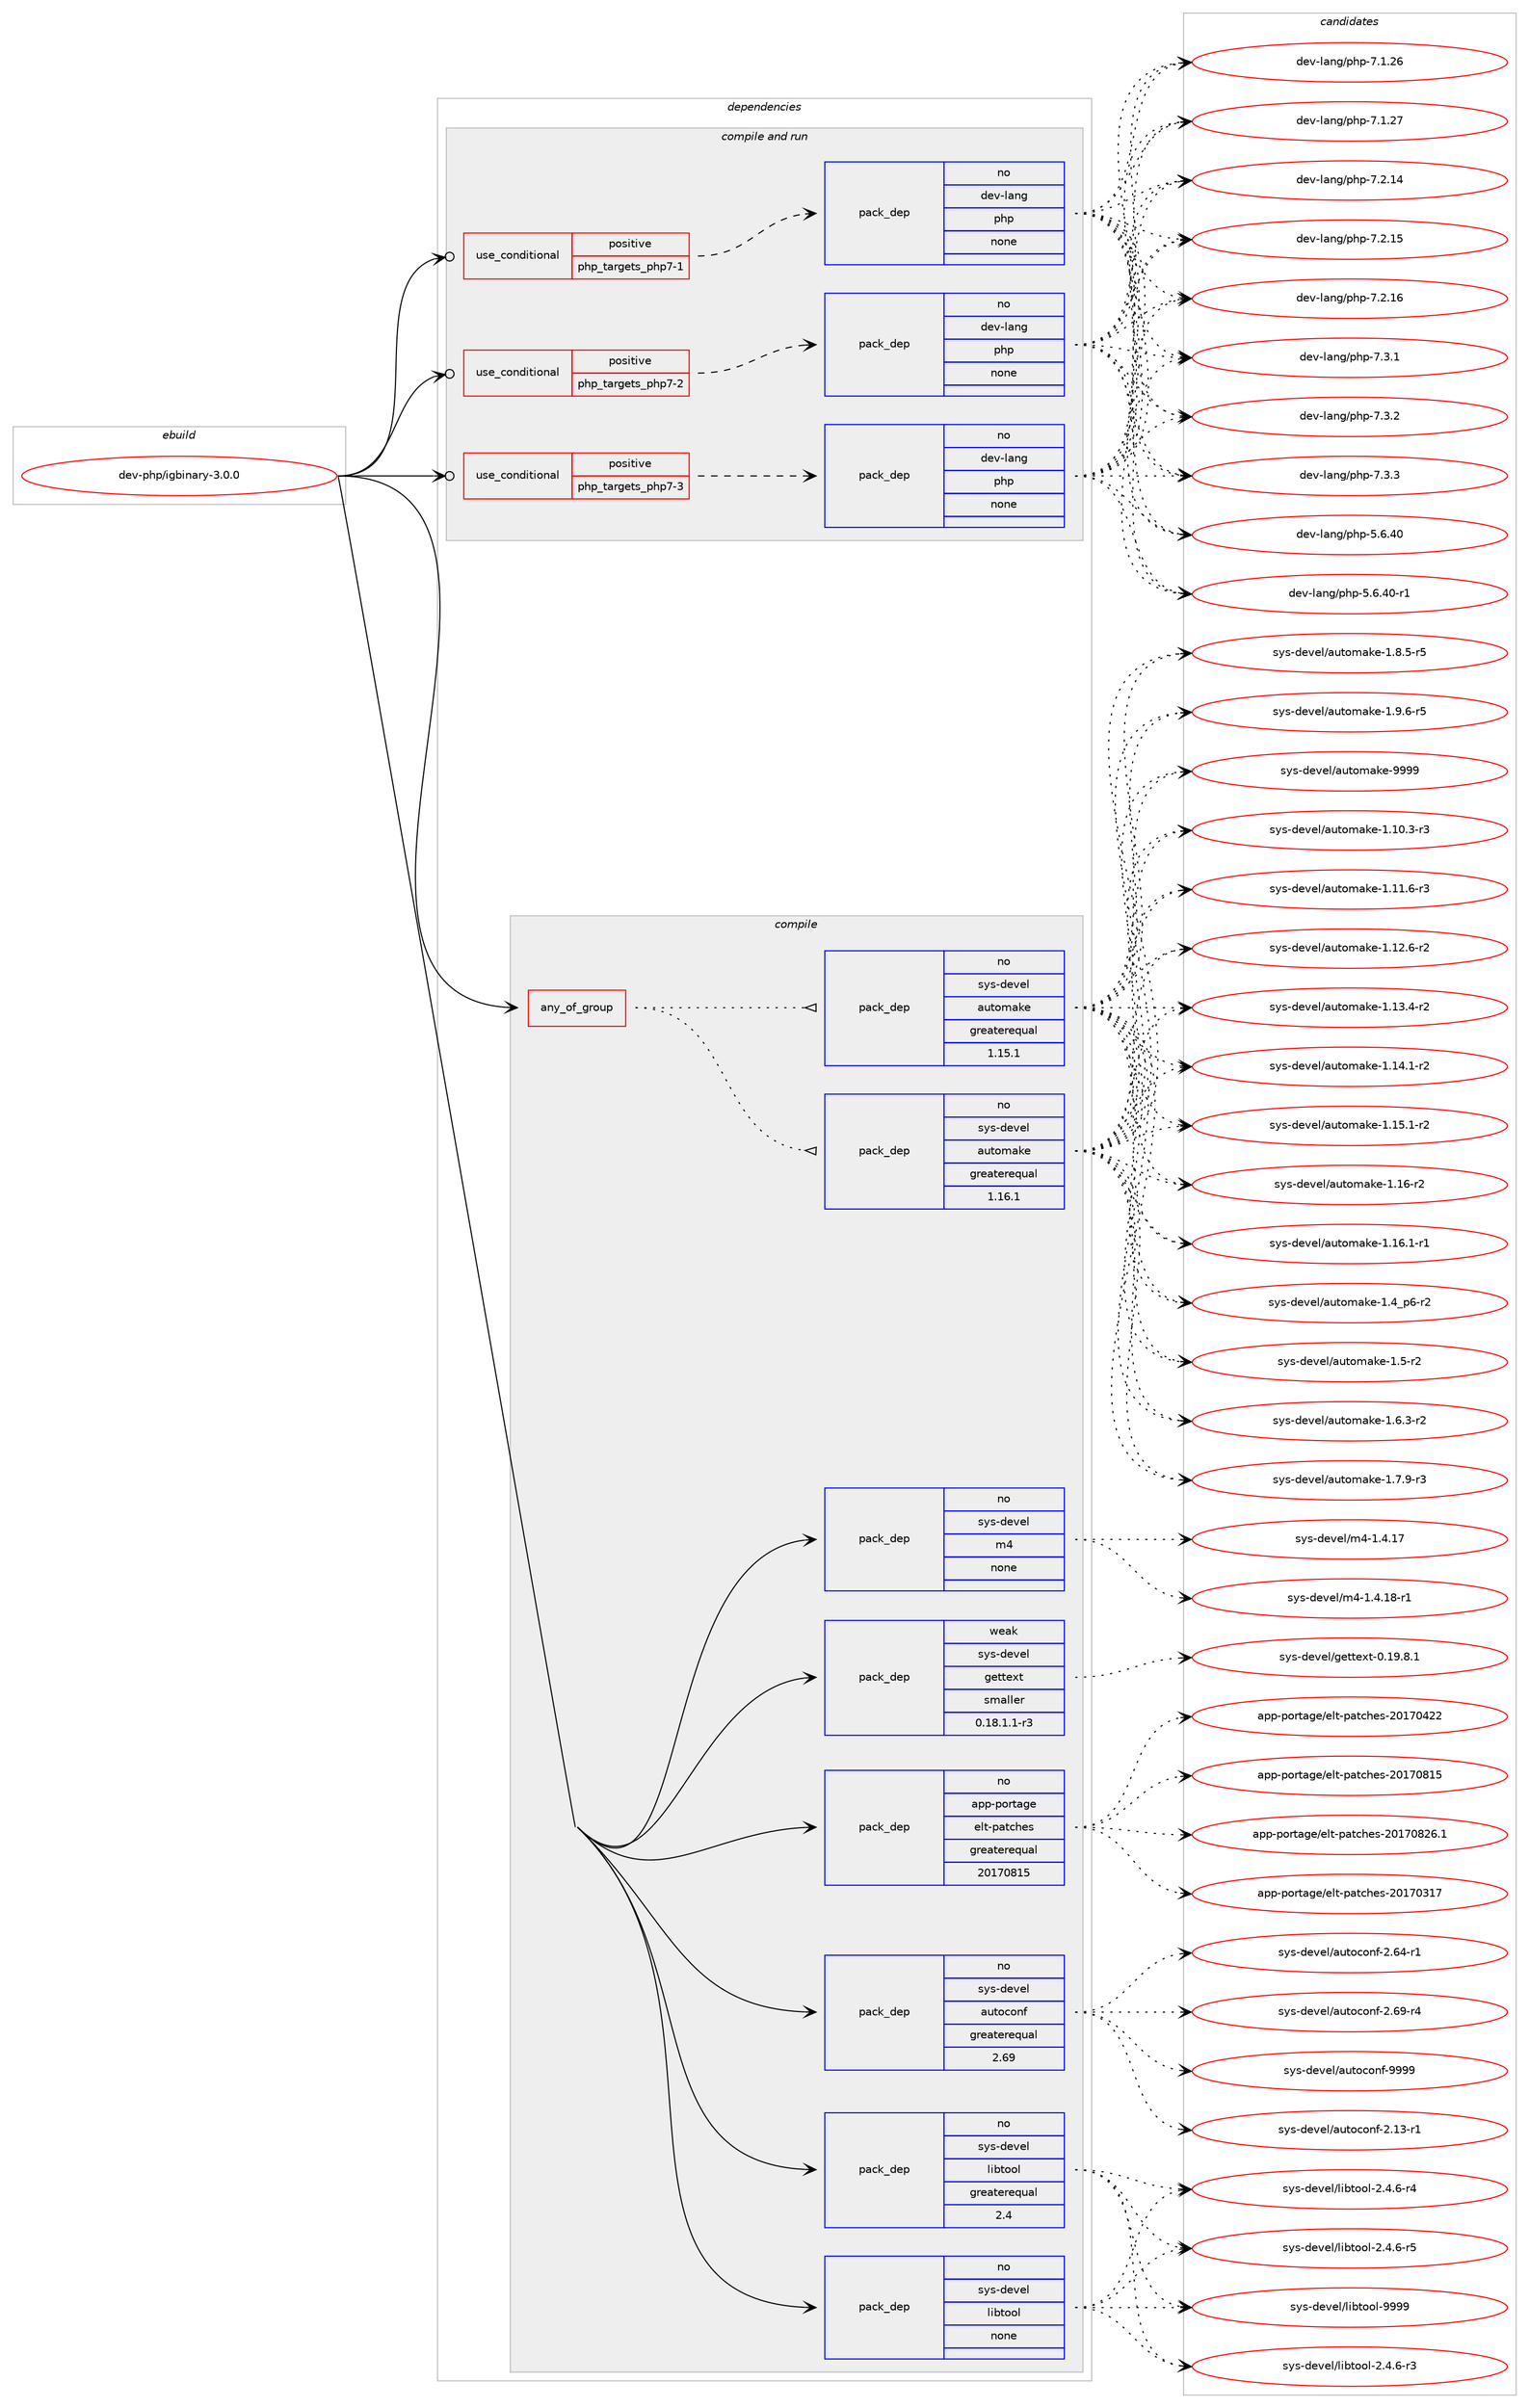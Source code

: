 digraph prolog {

# *************
# Graph options
# *************

newrank=true;
concentrate=true;
compound=true;
graph [rankdir=LR,fontname=Helvetica,fontsize=10,ranksep=1.5];#, ranksep=2.5, nodesep=0.2];
edge  [arrowhead=vee];
node  [fontname=Helvetica,fontsize=10];

# **********
# The ebuild
# **********

subgraph cluster_leftcol {
color=gray;
rank=same;
label=<<i>ebuild</i>>;
id [label="dev-php/igbinary-3.0.0", color=red, width=4, href="../dev-php/igbinary-3.0.0.svg"];
}

# ****************
# The dependencies
# ****************

subgraph cluster_midcol {
color=gray;
label=<<i>dependencies</i>>;
subgraph cluster_compile {
fillcolor="#eeeeee";
style=filled;
label=<<i>compile</i>>;
subgraph any22510 {
dependency1392933 [label=<<TABLE BORDER="0" CELLBORDER="1" CELLSPACING="0" CELLPADDING="4"><TR><TD CELLPADDING="10">any_of_group</TD></TR></TABLE>>, shape=none, color=red];subgraph pack1000548 {
dependency1392934 [label=<<TABLE BORDER="0" CELLBORDER="1" CELLSPACING="0" CELLPADDING="4" WIDTH="220"><TR><TD ROWSPAN="6" CELLPADDING="30">pack_dep</TD></TR><TR><TD WIDTH="110">no</TD></TR><TR><TD>sys-devel</TD></TR><TR><TD>automake</TD></TR><TR><TD>greaterequal</TD></TR><TR><TD>1.16.1</TD></TR></TABLE>>, shape=none, color=blue];
}
dependency1392933:e -> dependency1392934:w [weight=20,style="dotted",arrowhead="oinv"];
subgraph pack1000549 {
dependency1392935 [label=<<TABLE BORDER="0" CELLBORDER="1" CELLSPACING="0" CELLPADDING="4" WIDTH="220"><TR><TD ROWSPAN="6" CELLPADDING="30">pack_dep</TD></TR><TR><TD WIDTH="110">no</TD></TR><TR><TD>sys-devel</TD></TR><TR><TD>automake</TD></TR><TR><TD>greaterequal</TD></TR><TR><TD>1.15.1</TD></TR></TABLE>>, shape=none, color=blue];
}
dependency1392933:e -> dependency1392935:w [weight=20,style="dotted",arrowhead="oinv"];
}
id:e -> dependency1392933:w [weight=20,style="solid",arrowhead="vee"];
subgraph pack1000550 {
dependency1392936 [label=<<TABLE BORDER="0" CELLBORDER="1" CELLSPACING="0" CELLPADDING="4" WIDTH="220"><TR><TD ROWSPAN="6" CELLPADDING="30">pack_dep</TD></TR><TR><TD WIDTH="110">no</TD></TR><TR><TD>app-portage</TD></TR><TR><TD>elt-patches</TD></TR><TR><TD>greaterequal</TD></TR><TR><TD>20170815</TD></TR></TABLE>>, shape=none, color=blue];
}
id:e -> dependency1392936:w [weight=20,style="solid",arrowhead="vee"];
subgraph pack1000551 {
dependency1392937 [label=<<TABLE BORDER="0" CELLBORDER="1" CELLSPACING="0" CELLPADDING="4" WIDTH="220"><TR><TD ROWSPAN="6" CELLPADDING="30">pack_dep</TD></TR><TR><TD WIDTH="110">no</TD></TR><TR><TD>sys-devel</TD></TR><TR><TD>autoconf</TD></TR><TR><TD>greaterequal</TD></TR><TR><TD>2.69</TD></TR></TABLE>>, shape=none, color=blue];
}
id:e -> dependency1392937:w [weight=20,style="solid",arrowhead="vee"];
subgraph pack1000552 {
dependency1392938 [label=<<TABLE BORDER="0" CELLBORDER="1" CELLSPACING="0" CELLPADDING="4" WIDTH="220"><TR><TD ROWSPAN="6" CELLPADDING="30">pack_dep</TD></TR><TR><TD WIDTH="110">no</TD></TR><TR><TD>sys-devel</TD></TR><TR><TD>libtool</TD></TR><TR><TD>greaterequal</TD></TR><TR><TD>2.4</TD></TR></TABLE>>, shape=none, color=blue];
}
id:e -> dependency1392938:w [weight=20,style="solid",arrowhead="vee"];
subgraph pack1000553 {
dependency1392939 [label=<<TABLE BORDER="0" CELLBORDER="1" CELLSPACING="0" CELLPADDING="4" WIDTH="220"><TR><TD ROWSPAN="6" CELLPADDING="30">pack_dep</TD></TR><TR><TD WIDTH="110">no</TD></TR><TR><TD>sys-devel</TD></TR><TR><TD>libtool</TD></TR><TR><TD>none</TD></TR><TR><TD></TD></TR></TABLE>>, shape=none, color=blue];
}
id:e -> dependency1392939:w [weight=20,style="solid",arrowhead="vee"];
subgraph pack1000554 {
dependency1392940 [label=<<TABLE BORDER="0" CELLBORDER="1" CELLSPACING="0" CELLPADDING="4" WIDTH="220"><TR><TD ROWSPAN="6" CELLPADDING="30">pack_dep</TD></TR><TR><TD WIDTH="110">no</TD></TR><TR><TD>sys-devel</TD></TR><TR><TD>m4</TD></TR><TR><TD>none</TD></TR><TR><TD></TD></TR></TABLE>>, shape=none, color=blue];
}
id:e -> dependency1392940:w [weight=20,style="solid",arrowhead="vee"];
subgraph pack1000555 {
dependency1392941 [label=<<TABLE BORDER="0" CELLBORDER="1" CELLSPACING="0" CELLPADDING="4" WIDTH="220"><TR><TD ROWSPAN="6" CELLPADDING="30">pack_dep</TD></TR><TR><TD WIDTH="110">weak</TD></TR><TR><TD>sys-devel</TD></TR><TR><TD>gettext</TD></TR><TR><TD>smaller</TD></TR><TR><TD>0.18.1.1-r3</TD></TR></TABLE>>, shape=none, color=blue];
}
id:e -> dependency1392941:w [weight=20,style="solid",arrowhead="vee"];
}
subgraph cluster_compileandrun {
fillcolor="#eeeeee";
style=filled;
label=<<i>compile and run</i>>;
subgraph cond369310 {
dependency1392942 [label=<<TABLE BORDER="0" CELLBORDER="1" CELLSPACING="0" CELLPADDING="4"><TR><TD ROWSPAN="3" CELLPADDING="10">use_conditional</TD></TR><TR><TD>positive</TD></TR><TR><TD>php_targets_php7-1</TD></TR></TABLE>>, shape=none, color=red];
subgraph pack1000556 {
dependency1392943 [label=<<TABLE BORDER="0" CELLBORDER="1" CELLSPACING="0" CELLPADDING="4" WIDTH="220"><TR><TD ROWSPAN="6" CELLPADDING="30">pack_dep</TD></TR><TR><TD WIDTH="110">no</TD></TR><TR><TD>dev-lang</TD></TR><TR><TD>php</TD></TR><TR><TD>none</TD></TR><TR><TD></TD></TR></TABLE>>, shape=none, color=blue];
}
dependency1392942:e -> dependency1392943:w [weight=20,style="dashed",arrowhead="vee"];
}
id:e -> dependency1392942:w [weight=20,style="solid",arrowhead="odotvee"];
subgraph cond369311 {
dependency1392944 [label=<<TABLE BORDER="0" CELLBORDER="1" CELLSPACING="0" CELLPADDING="4"><TR><TD ROWSPAN="3" CELLPADDING="10">use_conditional</TD></TR><TR><TD>positive</TD></TR><TR><TD>php_targets_php7-2</TD></TR></TABLE>>, shape=none, color=red];
subgraph pack1000557 {
dependency1392945 [label=<<TABLE BORDER="0" CELLBORDER="1" CELLSPACING="0" CELLPADDING="4" WIDTH="220"><TR><TD ROWSPAN="6" CELLPADDING="30">pack_dep</TD></TR><TR><TD WIDTH="110">no</TD></TR><TR><TD>dev-lang</TD></TR><TR><TD>php</TD></TR><TR><TD>none</TD></TR><TR><TD></TD></TR></TABLE>>, shape=none, color=blue];
}
dependency1392944:e -> dependency1392945:w [weight=20,style="dashed",arrowhead="vee"];
}
id:e -> dependency1392944:w [weight=20,style="solid",arrowhead="odotvee"];
subgraph cond369312 {
dependency1392946 [label=<<TABLE BORDER="0" CELLBORDER="1" CELLSPACING="0" CELLPADDING="4"><TR><TD ROWSPAN="3" CELLPADDING="10">use_conditional</TD></TR><TR><TD>positive</TD></TR><TR><TD>php_targets_php7-3</TD></TR></TABLE>>, shape=none, color=red];
subgraph pack1000558 {
dependency1392947 [label=<<TABLE BORDER="0" CELLBORDER="1" CELLSPACING="0" CELLPADDING="4" WIDTH="220"><TR><TD ROWSPAN="6" CELLPADDING="30">pack_dep</TD></TR><TR><TD WIDTH="110">no</TD></TR><TR><TD>dev-lang</TD></TR><TR><TD>php</TD></TR><TR><TD>none</TD></TR><TR><TD></TD></TR></TABLE>>, shape=none, color=blue];
}
dependency1392946:e -> dependency1392947:w [weight=20,style="dashed",arrowhead="vee"];
}
id:e -> dependency1392946:w [weight=20,style="solid",arrowhead="odotvee"];
}
subgraph cluster_run {
fillcolor="#eeeeee";
style=filled;
label=<<i>run</i>>;
}
}

# **************
# The candidates
# **************

subgraph cluster_choices {
rank=same;
color=gray;
label=<<i>candidates</i>>;

subgraph choice1000548 {
color=black;
nodesep=1;
choice11512111545100101118101108479711711611110997107101454946494846514511451 [label="sys-devel/automake-1.10.3-r3", color=red, width=4,href="../sys-devel/automake-1.10.3-r3.svg"];
choice11512111545100101118101108479711711611110997107101454946494946544511451 [label="sys-devel/automake-1.11.6-r3", color=red, width=4,href="../sys-devel/automake-1.11.6-r3.svg"];
choice11512111545100101118101108479711711611110997107101454946495046544511450 [label="sys-devel/automake-1.12.6-r2", color=red, width=4,href="../sys-devel/automake-1.12.6-r2.svg"];
choice11512111545100101118101108479711711611110997107101454946495146524511450 [label="sys-devel/automake-1.13.4-r2", color=red, width=4,href="../sys-devel/automake-1.13.4-r2.svg"];
choice11512111545100101118101108479711711611110997107101454946495246494511450 [label="sys-devel/automake-1.14.1-r2", color=red, width=4,href="../sys-devel/automake-1.14.1-r2.svg"];
choice11512111545100101118101108479711711611110997107101454946495346494511450 [label="sys-devel/automake-1.15.1-r2", color=red, width=4,href="../sys-devel/automake-1.15.1-r2.svg"];
choice1151211154510010111810110847971171161111099710710145494649544511450 [label="sys-devel/automake-1.16-r2", color=red, width=4,href="../sys-devel/automake-1.16-r2.svg"];
choice11512111545100101118101108479711711611110997107101454946495446494511449 [label="sys-devel/automake-1.16.1-r1", color=red, width=4,href="../sys-devel/automake-1.16.1-r1.svg"];
choice115121115451001011181011084797117116111109971071014549465295112544511450 [label="sys-devel/automake-1.4_p6-r2", color=red, width=4,href="../sys-devel/automake-1.4_p6-r2.svg"];
choice11512111545100101118101108479711711611110997107101454946534511450 [label="sys-devel/automake-1.5-r2", color=red, width=4,href="../sys-devel/automake-1.5-r2.svg"];
choice115121115451001011181011084797117116111109971071014549465446514511450 [label="sys-devel/automake-1.6.3-r2", color=red, width=4,href="../sys-devel/automake-1.6.3-r2.svg"];
choice115121115451001011181011084797117116111109971071014549465546574511451 [label="sys-devel/automake-1.7.9-r3", color=red, width=4,href="../sys-devel/automake-1.7.9-r3.svg"];
choice115121115451001011181011084797117116111109971071014549465646534511453 [label="sys-devel/automake-1.8.5-r5", color=red, width=4,href="../sys-devel/automake-1.8.5-r5.svg"];
choice115121115451001011181011084797117116111109971071014549465746544511453 [label="sys-devel/automake-1.9.6-r5", color=red, width=4,href="../sys-devel/automake-1.9.6-r5.svg"];
choice115121115451001011181011084797117116111109971071014557575757 [label="sys-devel/automake-9999", color=red, width=4,href="../sys-devel/automake-9999.svg"];
dependency1392934:e -> choice11512111545100101118101108479711711611110997107101454946494846514511451:w [style=dotted,weight="100"];
dependency1392934:e -> choice11512111545100101118101108479711711611110997107101454946494946544511451:w [style=dotted,weight="100"];
dependency1392934:e -> choice11512111545100101118101108479711711611110997107101454946495046544511450:w [style=dotted,weight="100"];
dependency1392934:e -> choice11512111545100101118101108479711711611110997107101454946495146524511450:w [style=dotted,weight="100"];
dependency1392934:e -> choice11512111545100101118101108479711711611110997107101454946495246494511450:w [style=dotted,weight="100"];
dependency1392934:e -> choice11512111545100101118101108479711711611110997107101454946495346494511450:w [style=dotted,weight="100"];
dependency1392934:e -> choice1151211154510010111810110847971171161111099710710145494649544511450:w [style=dotted,weight="100"];
dependency1392934:e -> choice11512111545100101118101108479711711611110997107101454946495446494511449:w [style=dotted,weight="100"];
dependency1392934:e -> choice115121115451001011181011084797117116111109971071014549465295112544511450:w [style=dotted,weight="100"];
dependency1392934:e -> choice11512111545100101118101108479711711611110997107101454946534511450:w [style=dotted,weight="100"];
dependency1392934:e -> choice115121115451001011181011084797117116111109971071014549465446514511450:w [style=dotted,weight="100"];
dependency1392934:e -> choice115121115451001011181011084797117116111109971071014549465546574511451:w [style=dotted,weight="100"];
dependency1392934:e -> choice115121115451001011181011084797117116111109971071014549465646534511453:w [style=dotted,weight="100"];
dependency1392934:e -> choice115121115451001011181011084797117116111109971071014549465746544511453:w [style=dotted,weight="100"];
dependency1392934:e -> choice115121115451001011181011084797117116111109971071014557575757:w [style=dotted,weight="100"];
}
subgraph choice1000549 {
color=black;
nodesep=1;
choice11512111545100101118101108479711711611110997107101454946494846514511451 [label="sys-devel/automake-1.10.3-r3", color=red, width=4,href="../sys-devel/automake-1.10.3-r3.svg"];
choice11512111545100101118101108479711711611110997107101454946494946544511451 [label="sys-devel/automake-1.11.6-r3", color=red, width=4,href="../sys-devel/automake-1.11.6-r3.svg"];
choice11512111545100101118101108479711711611110997107101454946495046544511450 [label="sys-devel/automake-1.12.6-r2", color=red, width=4,href="../sys-devel/automake-1.12.6-r2.svg"];
choice11512111545100101118101108479711711611110997107101454946495146524511450 [label="sys-devel/automake-1.13.4-r2", color=red, width=4,href="../sys-devel/automake-1.13.4-r2.svg"];
choice11512111545100101118101108479711711611110997107101454946495246494511450 [label="sys-devel/automake-1.14.1-r2", color=red, width=4,href="../sys-devel/automake-1.14.1-r2.svg"];
choice11512111545100101118101108479711711611110997107101454946495346494511450 [label="sys-devel/automake-1.15.1-r2", color=red, width=4,href="../sys-devel/automake-1.15.1-r2.svg"];
choice1151211154510010111810110847971171161111099710710145494649544511450 [label="sys-devel/automake-1.16-r2", color=red, width=4,href="../sys-devel/automake-1.16-r2.svg"];
choice11512111545100101118101108479711711611110997107101454946495446494511449 [label="sys-devel/automake-1.16.1-r1", color=red, width=4,href="../sys-devel/automake-1.16.1-r1.svg"];
choice115121115451001011181011084797117116111109971071014549465295112544511450 [label="sys-devel/automake-1.4_p6-r2", color=red, width=4,href="../sys-devel/automake-1.4_p6-r2.svg"];
choice11512111545100101118101108479711711611110997107101454946534511450 [label="sys-devel/automake-1.5-r2", color=red, width=4,href="../sys-devel/automake-1.5-r2.svg"];
choice115121115451001011181011084797117116111109971071014549465446514511450 [label="sys-devel/automake-1.6.3-r2", color=red, width=4,href="../sys-devel/automake-1.6.3-r2.svg"];
choice115121115451001011181011084797117116111109971071014549465546574511451 [label="sys-devel/automake-1.7.9-r3", color=red, width=4,href="../sys-devel/automake-1.7.9-r3.svg"];
choice115121115451001011181011084797117116111109971071014549465646534511453 [label="sys-devel/automake-1.8.5-r5", color=red, width=4,href="../sys-devel/automake-1.8.5-r5.svg"];
choice115121115451001011181011084797117116111109971071014549465746544511453 [label="sys-devel/automake-1.9.6-r5", color=red, width=4,href="../sys-devel/automake-1.9.6-r5.svg"];
choice115121115451001011181011084797117116111109971071014557575757 [label="sys-devel/automake-9999", color=red, width=4,href="../sys-devel/automake-9999.svg"];
dependency1392935:e -> choice11512111545100101118101108479711711611110997107101454946494846514511451:w [style=dotted,weight="100"];
dependency1392935:e -> choice11512111545100101118101108479711711611110997107101454946494946544511451:w [style=dotted,weight="100"];
dependency1392935:e -> choice11512111545100101118101108479711711611110997107101454946495046544511450:w [style=dotted,weight="100"];
dependency1392935:e -> choice11512111545100101118101108479711711611110997107101454946495146524511450:w [style=dotted,weight="100"];
dependency1392935:e -> choice11512111545100101118101108479711711611110997107101454946495246494511450:w [style=dotted,weight="100"];
dependency1392935:e -> choice11512111545100101118101108479711711611110997107101454946495346494511450:w [style=dotted,weight="100"];
dependency1392935:e -> choice1151211154510010111810110847971171161111099710710145494649544511450:w [style=dotted,weight="100"];
dependency1392935:e -> choice11512111545100101118101108479711711611110997107101454946495446494511449:w [style=dotted,weight="100"];
dependency1392935:e -> choice115121115451001011181011084797117116111109971071014549465295112544511450:w [style=dotted,weight="100"];
dependency1392935:e -> choice11512111545100101118101108479711711611110997107101454946534511450:w [style=dotted,weight="100"];
dependency1392935:e -> choice115121115451001011181011084797117116111109971071014549465446514511450:w [style=dotted,weight="100"];
dependency1392935:e -> choice115121115451001011181011084797117116111109971071014549465546574511451:w [style=dotted,weight="100"];
dependency1392935:e -> choice115121115451001011181011084797117116111109971071014549465646534511453:w [style=dotted,weight="100"];
dependency1392935:e -> choice115121115451001011181011084797117116111109971071014549465746544511453:w [style=dotted,weight="100"];
dependency1392935:e -> choice115121115451001011181011084797117116111109971071014557575757:w [style=dotted,weight="100"];
}
subgraph choice1000550 {
color=black;
nodesep=1;
choice97112112451121111141169710310147101108116451129711699104101115455048495548514955 [label="app-portage/elt-patches-20170317", color=red, width=4,href="../app-portage/elt-patches-20170317.svg"];
choice97112112451121111141169710310147101108116451129711699104101115455048495548525050 [label="app-portage/elt-patches-20170422", color=red, width=4,href="../app-portage/elt-patches-20170422.svg"];
choice97112112451121111141169710310147101108116451129711699104101115455048495548564953 [label="app-portage/elt-patches-20170815", color=red, width=4,href="../app-portage/elt-patches-20170815.svg"];
choice971121124511211111411697103101471011081164511297116991041011154550484955485650544649 [label="app-portage/elt-patches-20170826.1", color=red, width=4,href="../app-portage/elt-patches-20170826.1.svg"];
dependency1392936:e -> choice97112112451121111141169710310147101108116451129711699104101115455048495548514955:w [style=dotted,weight="100"];
dependency1392936:e -> choice97112112451121111141169710310147101108116451129711699104101115455048495548525050:w [style=dotted,weight="100"];
dependency1392936:e -> choice97112112451121111141169710310147101108116451129711699104101115455048495548564953:w [style=dotted,weight="100"];
dependency1392936:e -> choice971121124511211111411697103101471011081164511297116991041011154550484955485650544649:w [style=dotted,weight="100"];
}
subgraph choice1000551 {
color=black;
nodesep=1;
choice1151211154510010111810110847971171161119911111010245504649514511449 [label="sys-devel/autoconf-2.13-r1", color=red, width=4,href="../sys-devel/autoconf-2.13-r1.svg"];
choice1151211154510010111810110847971171161119911111010245504654524511449 [label="sys-devel/autoconf-2.64-r1", color=red, width=4,href="../sys-devel/autoconf-2.64-r1.svg"];
choice1151211154510010111810110847971171161119911111010245504654574511452 [label="sys-devel/autoconf-2.69-r4", color=red, width=4,href="../sys-devel/autoconf-2.69-r4.svg"];
choice115121115451001011181011084797117116111991111101024557575757 [label="sys-devel/autoconf-9999", color=red, width=4,href="../sys-devel/autoconf-9999.svg"];
dependency1392937:e -> choice1151211154510010111810110847971171161119911111010245504649514511449:w [style=dotted,weight="100"];
dependency1392937:e -> choice1151211154510010111810110847971171161119911111010245504654524511449:w [style=dotted,weight="100"];
dependency1392937:e -> choice1151211154510010111810110847971171161119911111010245504654574511452:w [style=dotted,weight="100"];
dependency1392937:e -> choice115121115451001011181011084797117116111991111101024557575757:w [style=dotted,weight="100"];
}
subgraph choice1000552 {
color=black;
nodesep=1;
choice1151211154510010111810110847108105981161111111084550465246544511451 [label="sys-devel/libtool-2.4.6-r3", color=red, width=4,href="../sys-devel/libtool-2.4.6-r3.svg"];
choice1151211154510010111810110847108105981161111111084550465246544511452 [label="sys-devel/libtool-2.4.6-r4", color=red, width=4,href="../sys-devel/libtool-2.4.6-r4.svg"];
choice1151211154510010111810110847108105981161111111084550465246544511453 [label="sys-devel/libtool-2.4.6-r5", color=red, width=4,href="../sys-devel/libtool-2.4.6-r5.svg"];
choice1151211154510010111810110847108105981161111111084557575757 [label="sys-devel/libtool-9999", color=red, width=4,href="../sys-devel/libtool-9999.svg"];
dependency1392938:e -> choice1151211154510010111810110847108105981161111111084550465246544511451:w [style=dotted,weight="100"];
dependency1392938:e -> choice1151211154510010111810110847108105981161111111084550465246544511452:w [style=dotted,weight="100"];
dependency1392938:e -> choice1151211154510010111810110847108105981161111111084550465246544511453:w [style=dotted,weight="100"];
dependency1392938:e -> choice1151211154510010111810110847108105981161111111084557575757:w [style=dotted,weight="100"];
}
subgraph choice1000553 {
color=black;
nodesep=1;
choice1151211154510010111810110847108105981161111111084550465246544511451 [label="sys-devel/libtool-2.4.6-r3", color=red, width=4,href="../sys-devel/libtool-2.4.6-r3.svg"];
choice1151211154510010111810110847108105981161111111084550465246544511452 [label="sys-devel/libtool-2.4.6-r4", color=red, width=4,href="../sys-devel/libtool-2.4.6-r4.svg"];
choice1151211154510010111810110847108105981161111111084550465246544511453 [label="sys-devel/libtool-2.4.6-r5", color=red, width=4,href="../sys-devel/libtool-2.4.6-r5.svg"];
choice1151211154510010111810110847108105981161111111084557575757 [label="sys-devel/libtool-9999", color=red, width=4,href="../sys-devel/libtool-9999.svg"];
dependency1392939:e -> choice1151211154510010111810110847108105981161111111084550465246544511451:w [style=dotted,weight="100"];
dependency1392939:e -> choice1151211154510010111810110847108105981161111111084550465246544511452:w [style=dotted,weight="100"];
dependency1392939:e -> choice1151211154510010111810110847108105981161111111084550465246544511453:w [style=dotted,weight="100"];
dependency1392939:e -> choice1151211154510010111810110847108105981161111111084557575757:w [style=dotted,weight="100"];
}
subgraph choice1000554 {
color=black;
nodesep=1;
choice11512111545100101118101108471095245494652464955 [label="sys-devel/m4-1.4.17", color=red, width=4,href="../sys-devel/m4-1.4.17.svg"];
choice115121115451001011181011084710952454946524649564511449 [label="sys-devel/m4-1.4.18-r1", color=red, width=4,href="../sys-devel/m4-1.4.18-r1.svg"];
dependency1392940:e -> choice11512111545100101118101108471095245494652464955:w [style=dotted,weight="100"];
dependency1392940:e -> choice115121115451001011181011084710952454946524649564511449:w [style=dotted,weight="100"];
}
subgraph choice1000555 {
color=black;
nodesep=1;
choice1151211154510010111810110847103101116116101120116454846495746564649 [label="sys-devel/gettext-0.19.8.1", color=red, width=4,href="../sys-devel/gettext-0.19.8.1.svg"];
dependency1392941:e -> choice1151211154510010111810110847103101116116101120116454846495746564649:w [style=dotted,weight="100"];
}
subgraph choice1000556 {
color=black;
nodesep=1;
choice10010111845108971101034711210411245534654465248 [label="dev-lang/php-5.6.40", color=red, width=4,href="../dev-lang/php-5.6.40.svg"];
choice100101118451089711010347112104112455346544652484511449 [label="dev-lang/php-5.6.40-r1", color=red, width=4,href="../dev-lang/php-5.6.40-r1.svg"];
choice10010111845108971101034711210411245554649465054 [label="dev-lang/php-7.1.26", color=red, width=4,href="../dev-lang/php-7.1.26.svg"];
choice10010111845108971101034711210411245554649465055 [label="dev-lang/php-7.1.27", color=red, width=4,href="../dev-lang/php-7.1.27.svg"];
choice10010111845108971101034711210411245554650464952 [label="dev-lang/php-7.2.14", color=red, width=4,href="../dev-lang/php-7.2.14.svg"];
choice10010111845108971101034711210411245554650464953 [label="dev-lang/php-7.2.15", color=red, width=4,href="../dev-lang/php-7.2.15.svg"];
choice10010111845108971101034711210411245554650464954 [label="dev-lang/php-7.2.16", color=red, width=4,href="../dev-lang/php-7.2.16.svg"];
choice100101118451089711010347112104112455546514649 [label="dev-lang/php-7.3.1", color=red, width=4,href="../dev-lang/php-7.3.1.svg"];
choice100101118451089711010347112104112455546514650 [label="dev-lang/php-7.3.2", color=red, width=4,href="../dev-lang/php-7.3.2.svg"];
choice100101118451089711010347112104112455546514651 [label="dev-lang/php-7.3.3", color=red, width=4,href="../dev-lang/php-7.3.3.svg"];
dependency1392943:e -> choice10010111845108971101034711210411245534654465248:w [style=dotted,weight="100"];
dependency1392943:e -> choice100101118451089711010347112104112455346544652484511449:w [style=dotted,weight="100"];
dependency1392943:e -> choice10010111845108971101034711210411245554649465054:w [style=dotted,weight="100"];
dependency1392943:e -> choice10010111845108971101034711210411245554649465055:w [style=dotted,weight="100"];
dependency1392943:e -> choice10010111845108971101034711210411245554650464952:w [style=dotted,weight="100"];
dependency1392943:e -> choice10010111845108971101034711210411245554650464953:w [style=dotted,weight="100"];
dependency1392943:e -> choice10010111845108971101034711210411245554650464954:w [style=dotted,weight="100"];
dependency1392943:e -> choice100101118451089711010347112104112455546514649:w [style=dotted,weight="100"];
dependency1392943:e -> choice100101118451089711010347112104112455546514650:w [style=dotted,weight="100"];
dependency1392943:e -> choice100101118451089711010347112104112455546514651:w [style=dotted,weight="100"];
}
subgraph choice1000557 {
color=black;
nodesep=1;
choice10010111845108971101034711210411245534654465248 [label="dev-lang/php-5.6.40", color=red, width=4,href="../dev-lang/php-5.6.40.svg"];
choice100101118451089711010347112104112455346544652484511449 [label="dev-lang/php-5.6.40-r1", color=red, width=4,href="../dev-lang/php-5.6.40-r1.svg"];
choice10010111845108971101034711210411245554649465054 [label="dev-lang/php-7.1.26", color=red, width=4,href="../dev-lang/php-7.1.26.svg"];
choice10010111845108971101034711210411245554649465055 [label="dev-lang/php-7.1.27", color=red, width=4,href="../dev-lang/php-7.1.27.svg"];
choice10010111845108971101034711210411245554650464952 [label="dev-lang/php-7.2.14", color=red, width=4,href="../dev-lang/php-7.2.14.svg"];
choice10010111845108971101034711210411245554650464953 [label="dev-lang/php-7.2.15", color=red, width=4,href="../dev-lang/php-7.2.15.svg"];
choice10010111845108971101034711210411245554650464954 [label="dev-lang/php-7.2.16", color=red, width=4,href="../dev-lang/php-7.2.16.svg"];
choice100101118451089711010347112104112455546514649 [label="dev-lang/php-7.3.1", color=red, width=4,href="../dev-lang/php-7.3.1.svg"];
choice100101118451089711010347112104112455546514650 [label="dev-lang/php-7.3.2", color=red, width=4,href="../dev-lang/php-7.3.2.svg"];
choice100101118451089711010347112104112455546514651 [label="dev-lang/php-7.3.3", color=red, width=4,href="../dev-lang/php-7.3.3.svg"];
dependency1392945:e -> choice10010111845108971101034711210411245534654465248:w [style=dotted,weight="100"];
dependency1392945:e -> choice100101118451089711010347112104112455346544652484511449:w [style=dotted,weight="100"];
dependency1392945:e -> choice10010111845108971101034711210411245554649465054:w [style=dotted,weight="100"];
dependency1392945:e -> choice10010111845108971101034711210411245554649465055:w [style=dotted,weight="100"];
dependency1392945:e -> choice10010111845108971101034711210411245554650464952:w [style=dotted,weight="100"];
dependency1392945:e -> choice10010111845108971101034711210411245554650464953:w [style=dotted,weight="100"];
dependency1392945:e -> choice10010111845108971101034711210411245554650464954:w [style=dotted,weight="100"];
dependency1392945:e -> choice100101118451089711010347112104112455546514649:w [style=dotted,weight="100"];
dependency1392945:e -> choice100101118451089711010347112104112455546514650:w [style=dotted,weight="100"];
dependency1392945:e -> choice100101118451089711010347112104112455546514651:w [style=dotted,weight="100"];
}
subgraph choice1000558 {
color=black;
nodesep=1;
choice10010111845108971101034711210411245534654465248 [label="dev-lang/php-5.6.40", color=red, width=4,href="../dev-lang/php-5.6.40.svg"];
choice100101118451089711010347112104112455346544652484511449 [label="dev-lang/php-5.6.40-r1", color=red, width=4,href="../dev-lang/php-5.6.40-r1.svg"];
choice10010111845108971101034711210411245554649465054 [label="dev-lang/php-7.1.26", color=red, width=4,href="../dev-lang/php-7.1.26.svg"];
choice10010111845108971101034711210411245554649465055 [label="dev-lang/php-7.1.27", color=red, width=4,href="../dev-lang/php-7.1.27.svg"];
choice10010111845108971101034711210411245554650464952 [label="dev-lang/php-7.2.14", color=red, width=4,href="../dev-lang/php-7.2.14.svg"];
choice10010111845108971101034711210411245554650464953 [label="dev-lang/php-7.2.15", color=red, width=4,href="../dev-lang/php-7.2.15.svg"];
choice10010111845108971101034711210411245554650464954 [label="dev-lang/php-7.2.16", color=red, width=4,href="../dev-lang/php-7.2.16.svg"];
choice100101118451089711010347112104112455546514649 [label="dev-lang/php-7.3.1", color=red, width=4,href="../dev-lang/php-7.3.1.svg"];
choice100101118451089711010347112104112455546514650 [label="dev-lang/php-7.3.2", color=red, width=4,href="../dev-lang/php-7.3.2.svg"];
choice100101118451089711010347112104112455546514651 [label="dev-lang/php-7.3.3", color=red, width=4,href="../dev-lang/php-7.3.3.svg"];
dependency1392947:e -> choice10010111845108971101034711210411245534654465248:w [style=dotted,weight="100"];
dependency1392947:e -> choice100101118451089711010347112104112455346544652484511449:w [style=dotted,weight="100"];
dependency1392947:e -> choice10010111845108971101034711210411245554649465054:w [style=dotted,weight="100"];
dependency1392947:e -> choice10010111845108971101034711210411245554649465055:w [style=dotted,weight="100"];
dependency1392947:e -> choice10010111845108971101034711210411245554650464952:w [style=dotted,weight="100"];
dependency1392947:e -> choice10010111845108971101034711210411245554650464953:w [style=dotted,weight="100"];
dependency1392947:e -> choice10010111845108971101034711210411245554650464954:w [style=dotted,weight="100"];
dependency1392947:e -> choice100101118451089711010347112104112455546514649:w [style=dotted,weight="100"];
dependency1392947:e -> choice100101118451089711010347112104112455546514650:w [style=dotted,weight="100"];
dependency1392947:e -> choice100101118451089711010347112104112455546514651:w [style=dotted,weight="100"];
}
}

}
